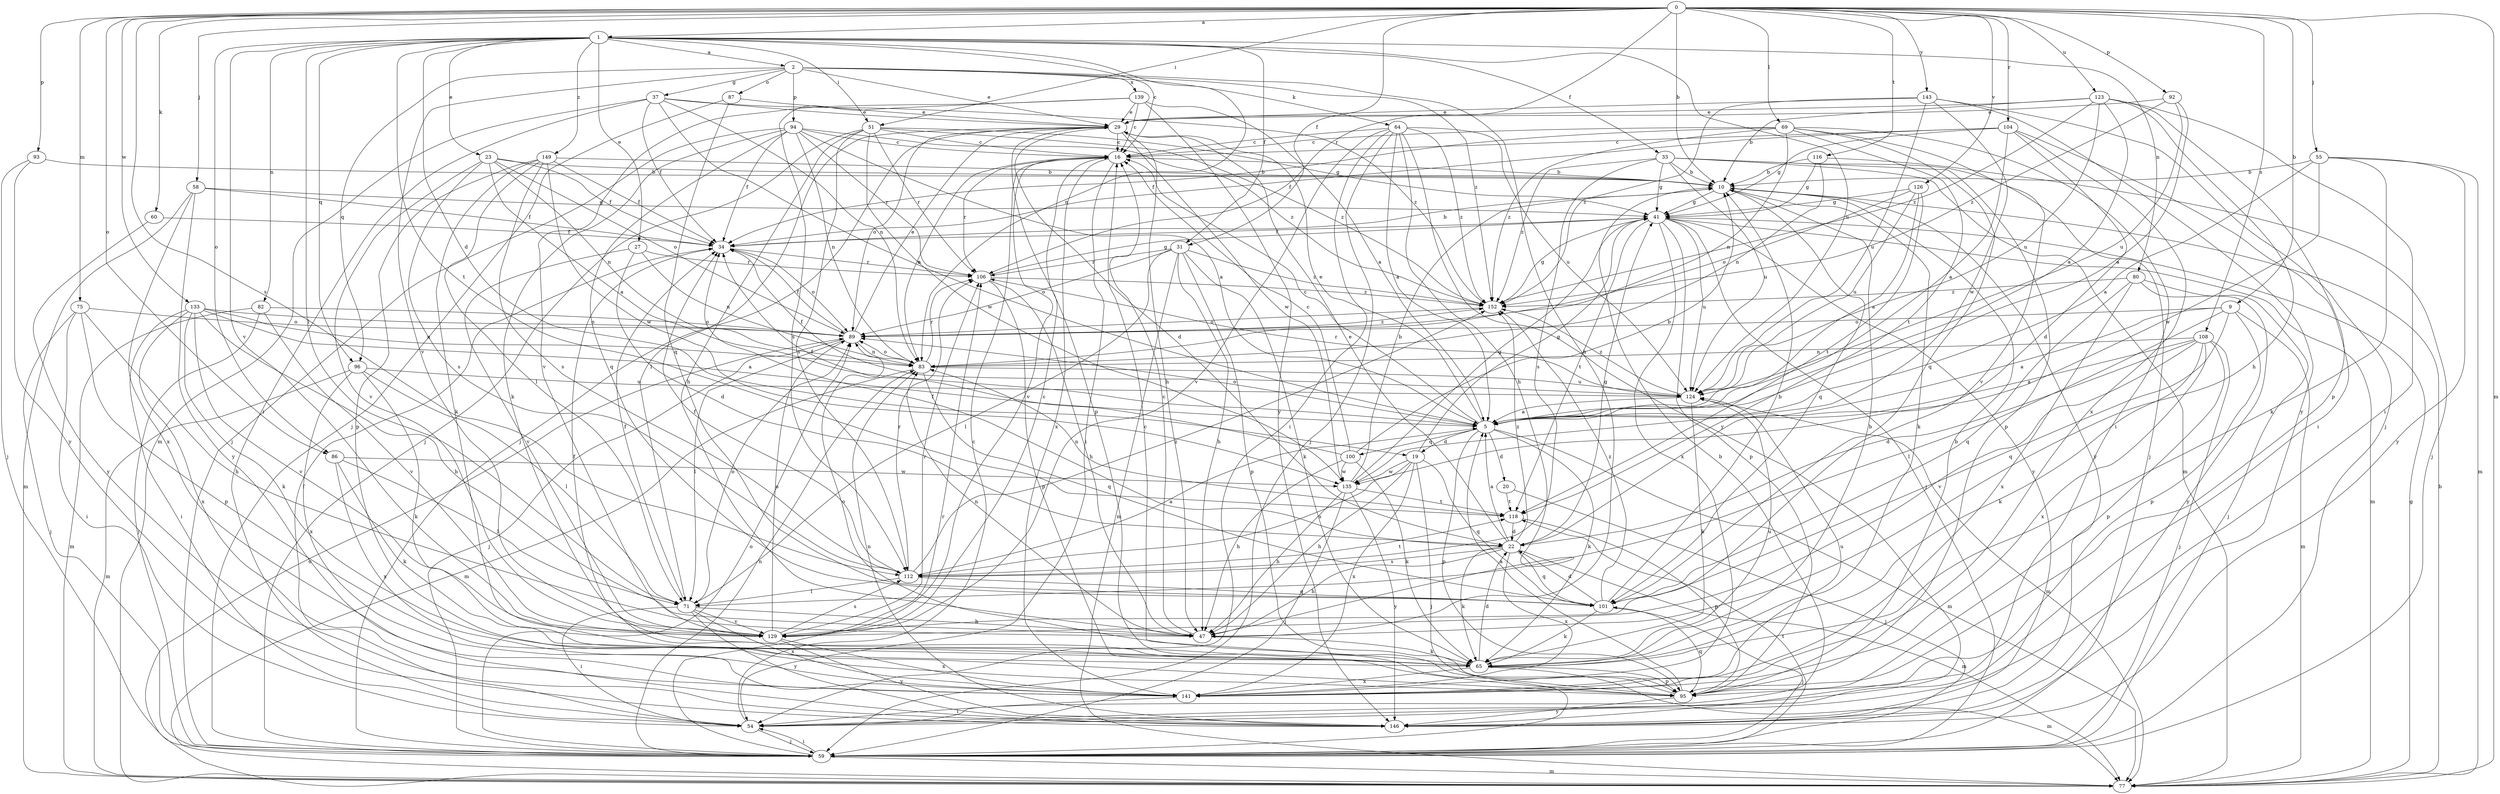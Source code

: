 strict digraph  {
0;
1;
2;
5;
9;
10;
16;
19;
20;
22;
23;
27;
29;
31;
33;
34;
37;
41;
47;
51;
54;
55;
58;
59;
60;
64;
65;
69;
71;
75;
77;
80;
82;
83;
86;
87;
89;
92;
93;
94;
95;
96;
100;
101;
104;
106;
108;
112;
116;
118;
123;
124;
126;
129;
133;
135;
139;
141;
143;
146;
149;
152;
0 -> 1  [label=a];
0 -> 9  [label=b];
0 -> 10  [label=b];
0 -> 31  [label=f];
0 -> 51  [label=i];
0 -> 55  [label=j];
0 -> 58  [label=j];
0 -> 60  [label=k];
0 -> 69  [label=l];
0 -> 75  [label=m];
0 -> 77  [label=m];
0 -> 86  [label=o];
0 -> 92  [label=p];
0 -> 93  [label=p];
0 -> 104  [label=r];
0 -> 106  [label=r];
0 -> 108  [label=s];
0 -> 112  [label=s];
0 -> 116  [label=t];
0 -> 123  [label=u];
0 -> 126  [label=v];
0 -> 133  [label=w];
0 -> 143  [label=y];
1 -> 2  [label=a];
1 -> 16  [label=c];
1 -> 19  [label=d];
1 -> 23  [label=e];
1 -> 27  [label=e];
1 -> 31  [label=f];
1 -> 33  [label=f];
1 -> 51  [label=i];
1 -> 71  [label=l];
1 -> 80  [label=n];
1 -> 82  [label=n];
1 -> 83  [label=n];
1 -> 86  [label=o];
1 -> 96  [label=q];
1 -> 118  [label=t];
1 -> 124  [label=u];
1 -> 129  [label=v];
1 -> 149  [label=z];
2 -> 29  [label=e];
2 -> 37  [label=g];
2 -> 47  [label=h];
2 -> 64  [label=k];
2 -> 87  [label=o];
2 -> 94  [label=p];
2 -> 96  [label=q];
2 -> 129  [label=v];
2 -> 139  [label=x];
2 -> 152  [label=z];
5 -> 16  [label=c];
5 -> 19  [label=d];
5 -> 20  [label=d];
5 -> 29  [label=e];
5 -> 65  [label=k];
5 -> 77  [label=m];
5 -> 89  [label=o];
5 -> 95  [label=p];
5 -> 100  [label=q];
9 -> 5  [label=a];
9 -> 71  [label=l];
9 -> 77  [label=m];
9 -> 89  [label=o];
9 -> 95  [label=p];
9 -> 101  [label=q];
10 -> 41  [label=g];
10 -> 65  [label=k];
10 -> 101  [label=q];
10 -> 146  [label=y];
16 -> 10  [label=b];
16 -> 54  [label=i];
16 -> 83  [label=n];
16 -> 106  [label=r];
16 -> 129  [label=v];
16 -> 141  [label=x];
19 -> 41  [label=g];
19 -> 47  [label=h];
19 -> 59  [label=j];
19 -> 101  [label=q];
19 -> 112  [label=s];
19 -> 135  [label=w];
19 -> 141  [label=x];
20 -> 59  [label=j];
20 -> 118  [label=t];
22 -> 5  [label=a];
22 -> 29  [label=e];
22 -> 34  [label=f];
22 -> 41  [label=g];
22 -> 47  [label=h];
22 -> 65  [label=k];
22 -> 77  [label=m];
22 -> 101  [label=q];
22 -> 112  [label=s];
22 -> 141  [label=x];
22 -> 152  [label=z];
23 -> 5  [label=a];
23 -> 10  [label=b];
23 -> 34  [label=f];
23 -> 83  [label=n];
23 -> 89  [label=o];
23 -> 112  [label=s];
23 -> 129  [label=v];
27 -> 22  [label=d];
27 -> 83  [label=n];
27 -> 106  [label=r];
27 -> 129  [label=v];
29 -> 16  [label=c];
29 -> 22  [label=d];
29 -> 47  [label=h];
29 -> 59  [label=j];
29 -> 71  [label=l];
29 -> 89  [label=o];
29 -> 95  [label=p];
29 -> 135  [label=w];
31 -> 47  [label=h];
31 -> 65  [label=k];
31 -> 71  [label=l];
31 -> 77  [label=m];
31 -> 89  [label=o];
31 -> 95  [label=p];
31 -> 106  [label=r];
31 -> 152  [label=z];
33 -> 10  [label=b];
33 -> 41  [label=g];
33 -> 59  [label=j];
33 -> 77  [label=m];
33 -> 95  [label=p];
33 -> 112  [label=s];
33 -> 124  [label=u];
33 -> 152  [label=z];
34 -> 10  [label=b];
34 -> 89  [label=o];
34 -> 106  [label=r];
37 -> 5  [label=a];
37 -> 29  [label=e];
37 -> 34  [label=f];
37 -> 54  [label=i];
37 -> 77  [label=m];
37 -> 83  [label=n];
37 -> 152  [label=z];
41 -> 34  [label=f];
41 -> 59  [label=j];
41 -> 77  [label=m];
41 -> 95  [label=p];
41 -> 118  [label=t];
41 -> 124  [label=u];
41 -> 141  [label=x];
41 -> 146  [label=y];
47 -> 16  [label=c];
47 -> 65  [label=k];
47 -> 83  [label=n];
51 -> 16  [label=c];
51 -> 41  [label=g];
51 -> 47  [label=h];
51 -> 59  [label=j];
51 -> 106  [label=r];
51 -> 112  [label=s];
51 -> 135  [label=w];
51 -> 152  [label=z];
54 -> 10  [label=b];
54 -> 16  [label=c];
54 -> 34  [label=f];
54 -> 59  [label=j];
55 -> 5  [label=a];
55 -> 10  [label=b];
55 -> 65  [label=k];
55 -> 77  [label=m];
55 -> 135  [label=w];
55 -> 146  [label=y];
58 -> 34  [label=f];
58 -> 41  [label=g];
58 -> 77  [label=m];
58 -> 141  [label=x];
58 -> 146  [label=y];
59 -> 54  [label=i];
59 -> 77  [label=m];
59 -> 83  [label=n];
59 -> 89  [label=o];
59 -> 106  [label=r];
59 -> 118  [label=t];
60 -> 34  [label=f];
60 -> 146  [label=y];
64 -> 5  [label=a];
64 -> 16  [label=c];
64 -> 47  [label=h];
64 -> 54  [label=i];
64 -> 59  [label=j];
64 -> 124  [label=u];
64 -> 129  [label=v];
64 -> 146  [label=y];
64 -> 152  [label=z];
65 -> 10  [label=b];
65 -> 22  [label=d];
65 -> 34  [label=f];
65 -> 77  [label=m];
65 -> 89  [label=o];
65 -> 95  [label=p];
65 -> 124  [label=u];
65 -> 141  [label=x];
69 -> 16  [label=c];
69 -> 34  [label=f];
69 -> 54  [label=i];
69 -> 83  [label=n];
69 -> 101  [label=q];
69 -> 118  [label=t];
69 -> 129  [label=v];
69 -> 152  [label=z];
71 -> 34  [label=f];
71 -> 47  [label=h];
71 -> 54  [label=i];
71 -> 89  [label=o];
71 -> 129  [label=v];
71 -> 141  [label=x];
71 -> 146  [label=y];
75 -> 47  [label=h];
75 -> 54  [label=i];
75 -> 59  [label=j];
75 -> 89  [label=o];
75 -> 95  [label=p];
77 -> 10  [label=b];
77 -> 41  [label=g];
77 -> 89  [label=o];
80 -> 59  [label=j];
80 -> 101  [label=q];
80 -> 141  [label=x];
80 -> 146  [label=y];
80 -> 152  [label=z];
82 -> 59  [label=j];
82 -> 77  [label=m];
82 -> 89  [label=o];
82 -> 129  [label=v];
83 -> 77  [label=m];
83 -> 89  [label=o];
83 -> 101  [label=q];
83 -> 106  [label=r];
83 -> 124  [label=u];
86 -> 65  [label=k];
86 -> 71  [label=l];
86 -> 135  [label=w];
86 -> 141  [label=x];
87 -> 29  [label=e];
87 -> 59  [label=j];
87 -> 101  [label=q];
89 -> 29  [label=e];
89 -> 34  [label=f];
89 -> 59  [label=j];
89 -> 71  [label=l];
89 -> 83  [label=n];
89 -> 152  [label=z];
92 -> 5  [label=a];
92 -> 29  [label=e];
92 -> 124  [label=u];
92 -> 152  [label=z];
93 -> 10  [label=b];
93 -> 59  [label=j];
93 -> 146  [label=y];
94 -> 5  [label=a];
94 -> 16  [label=c];
94 -> 34  [label=f];
94 -> 59  [label=j];
94 -> 65  [label=k];
94 -> 83  [label=n];
94 -> 101  [label=q];
94 -> 106  [label=r];
94 -> 152  [label=z];
95 -> 5  [label=a];
95 -> 10  [label=b];
95 -> 16  [label=c];
95 -> 101  [label=q];
95 -> 146  [label=y];
96 -> 65  [label=k];
96 -> 71  [label=l];
96 -> 77  [label=m];
96 -> 124  [label=u];
96 -> 141  [label=x];
100 -> 10  [label=b];
100 -> 16  [label=c];
100 -> 34  [label=f];
100 -> 47  [label=h];
100 -> 65  [label=k];
100 -> 135  [label=w];
101 -> 10  [label=b];
101 -> 22  [label=d];
101 -> 59  [label=j];
101 -> 65  [label=k];
101 -> 152  [label=z];
104 -> 5  [label=a];
104 -> 16  [label=c];
104 -> 22  [label=d];
104 -> 34  [label=f];
104 -> 41  [label=g];
104 -> 54  [label=i];
104 -> 141  [label=x];
106 -> 41  [label=g];
106 -> 47  [label=h];
106 -> 95  [label=p];
106 -> 152  [label=z];
108 -> 5  [label=a];
108 -> 22  [label=d];
108 -> 59  [label=j];
108 -> 65  [label=k];
108 -> 83  [label=n];
108 -> 95  [label=p];
108 -> 129  [label=v];
108 -> 141  [label=x];
112 -> 5  [label=a];
112 -> 34  [label=f];
112 -> 71  [label=l];
112 -> 101  [label=q];
112 -> 106  [label=r];
112 -> 118  [label=t];
112 -> 152  [label=z];
116 -> 10  [label=b];
116 -> 41  [label=g];
116 -> 59  [label=j];
116 -> 83  [label=n];
118 -> 22  [label=d];
118 -> 83  [label=n];
118 -> 95  [label=p];
123 -> 5  [label=a];
123 -> 10  [label=b];
123 -> 29  [label=e];
123 -> 47  [label=h];
123 -> 54  [label=i];
123 -> 95  [label=p];
123 -> 124  [label=u];
123 -> 152  [label=z];
124 -> 5  [label=a];
124 -> 34  [label=f];
124 -> 65  [label=k];
124 -> 77  [label=m];
124 -> 106  [label=r];
124 -> 152  [label=z];
126 -> 5  [label=a];
126 -> 41  [label=g];
126 -> 89  [label=o];
126 -> 118  [label=t];
126 -> 124  [label=u];
129 -> 16  [label=c];
129 -> 89  [label=o];
129 -> 106  [label=r];
129 -> 112  [label=s];
129 -> 141  [label=x];
129 -> 146  [label=y];
133 -> 5  [label=a];
133 -> 47  [label=h];
133 -> 54  [label=i];
133 -> 65  [label=k];
133 -> 83  [label=n];
133 -> 89  [label=o];
133 -> 129  [label=v];
133 -> 141  [label=x];
135 -> 10  [label=b];
135 -> 41  [label=g];
135 -> 47  [label=h];
135 -> 59  [label=j];
135 -> 118  [label=t];
135 -> 146  [label=y];
139 -> 5  [label=a];
139 -> 16  [label=c];
139 -> 29  [label=e];
139 -> 112  [label=s];
139 -> 129  [label=v];
139 -> 146  [label=y];
141 -> 54  [label=i];
141 -> 124  [label=u];
143 -> 29  [label=e];
143 -> 59  [label=j];
143 -> 124  [label=u];
143 -> 135  [label=w];
143 -> 146  [label=y];
143 -> 152  [label=z];
146 -> 83  [label=n];
149 -> 10  [label=b];
149 -> 34  [label=f];
149 -> 65  [label=k];
149 -> 71  [label=l];
149 -> 95  [label=p];
149 -> 112  [label=s];
149 -> 135  [label=w];
152 -> 41  [label=g];
152 -> 89  [label=o];
}
